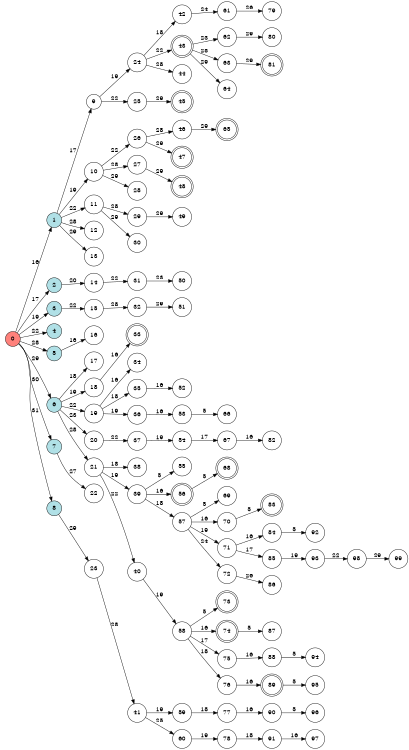 digraph APTA {
__start0 [label="" shape="none"];

rankdir=LR;
size="8,5";

s0 [style="filled", color="black", fillcolor="#ff817b" shape="circle", label="0"];
s1 [style="filled", color="black", fillcolor="powderblue" shape="circle", label="1"];
s2 [style="filled", color="black", fillcolor="powderblue" shape="circle", label="2"];
s3 [style="filled", color="black", fillcolor="powderblue" shape="circle", label="3"];
s4 [style="filled", color="black", fillcolor="powderblue" shape="circle", label="4"];
s5 [style="filled", color="black", fillcolor="powderblue" shape="circle", label="5"];
s6 [style="filled", color="black", fillcolor="powderblue" shape="circle", label="6"];
s7 [style="filled", color="black", fillcolor="powderblue" shape="circle", label="7"];
s8 [style="filled", color="black", fillcolor="powderblue" shape="circle", label="8"];
s9 [style="filled", color="black", fillcolor="white" shape="circle", label="9"];
s10 [style="filled", color="black", fillcolor="white" shape="circle", label="10"];
s11 [style="filled", color="black", fillcolor="white" shape="circle", label="11"];
s12 [style="filled", color="black", fillcolor="white" shape="circle", label="12"];
s13 [style="filled", color="black", fillcolor="white" shape="circle", label="13"];
s14 [style="filled", color="black", fillcolor="white" shape="circle", label="14"];
s15 [style="filled", color="black", fillcolor="white" shape="circle", label="15"];
s16 [style="filled", color="black", fillcolor="white" shape="circle", label="16"];
s17 [style="filled", color="black", fillcolor="white" shape="circle", label="17"];
s18 [style="filled", color="black", fillcolor="white" shape="circle", label="18"];
s19 [style="filled", color="black", fillcolor="white" shape="circle", label="19"];
s20 [style="filled", color="black", fillcolor="white" shape="circle", label="20"];
s21 [style="filled", color="black", fillcolor="white" shape="circle", label="21"];
s22 [style="filled", color="black", fillcolor="white" shape="circle", label="22"];
s23 [style="filled", color="black", fillcolor="white" shape="circle", label="23"];
s24 [style="filled", color="black", fillcolor="white" shape="circle", label="24"];
s25 [style="filled", color="black", fillcolor="white" shape="circle", label="25"];
s26 [style="filled", color="black", fillcolor="white" shape="circle", label="26"];
s27 [style="filled", color="black", fillcolor="white" shape="circle", label="27"];
s28 [style="filled", color="black", fillcolor="white" shape="circle", label="28"];
s29 [style="filled", color="black", fillcolor="white" shape="circle", label="29"];
s30 [style="filled", color="black", fillcolor="white" shape="circle", label="30"];
s31 [style="filled", color="black", fillcolor="white" shape="circle", label="31"];
s32 [style="filled", color="black", fillcolor="white" shape="circle", label="32"];
s33 [style="rounded,filled", color="black", fillcolor="white" shape="doublecircle", label="33"];
s34 [style="filled", color="black", fillcolor="white" shape="circle", label="34"];
s35 [style="filled", color="black", fillcolor="white" shape="circle", label="35"];
s36 [style="filled", color="black", fillcolor="white" shape="circle", label="36"];
s37 [style="filled", color="black", fillcolor="white" shape="circle", label="37"];
s38 [style="filled", color="black", fillcolor="white" shape="circle", label="38"];
s39 [style="filled", color="black", fillcolor="white" shape="circle", label="39"];
s40 [style="filled", color="black", fillcolor="white" shape="circle", label="40"];
s41 [style="filled", color="black", fillcolor="white" shape="circle", label="41"];
s42 [style="filled", color="black", fillcolor="white" shape="circle", label="42"];
s43 [style="rounded,filled", color="black", fillcolor="white" shape="doublecircle", label="43"];
s44 [style="filled", color="black", fillcolor="white" shape="circle", label="44"];
s45 [style="rounded,filled", color="black", fillcolor="white" shape="doublecircle", label="45"];
s46 [style="filled", color="black", fillcolor="white" shape="circle", label="46"];
s47 [style="rounded,filled", color="black", fillcolor="white" shape="doublecircle", label="47"];
s48 [style="rounded,filled", color="black", fillcolor="white" shape="doublecircle", label="48"];
s49 [style="filled", color="black", fillcolor="white" shape="circle", label="49"];
s50 [style="filled", color="black", fillcolor="white" shape="circle", label="50"];
s51 [style="filled", color="black", fillcolor="white" shape="circle", label="51"];
s52 [style="filled", color="black", fillcolor="white" shape="circle", label="52"];
s53 [style="filled", color="black", fillcolor="white" shape="circle", label="53"];
s54 [style="filled", color="black", fillcolor="white" shape="circle", label="54"];
s55 [style="filled", color="black", fillcolor="white" shape="circle", label="55"];
s56 [style="rounded,filled", color="black", fillcolor="white" shape="doublecircle", label="56"];
s57 [style="filled", color="black", fillcolor="white" shape="circle", label="57"];
s58 [style="filled", color="black", fillcolor="white" shape="circle", label="58"];
s59 [style="filled", color="black", fillcolor="white" shape="circle", label="59"];
s60 [style="filled", color="black", fillcolor="white" shape="circle", label="60"];
s61 [style="filled", color="black", fillcolor="white" shape="circle", label="61"];
s62 [style="filled", color="black", fillcolor="white" shape="circle", label="62"];
s63 [style="filled", color="black", fillcolor="white" shape="circle", label="63"];
s64 [style="filled", color="black", fillcolor="white" shape="circle", label="64"];
s65 [style="rounded,filled", color="black", fillcolor="white" shape="doublecircle", label="65"];
s66 [style="filled", color="black", fillcolor="white" shape="circle", label="66"];
s67 [style="filled", color="black", fillcolor="white" shape="circle", label="67"];
s68 [style="rounded,filled", color="black", fillcolor="white" shape="doublecircle", label="68"];
s69 [style="filled", color="black", fillcolor="white" shape="circle", label="69"];
s70 [style="filled", color="black", fillcolor="white" shape="circle", label="70"];
s71 [style="filled", color="black", fillcolor="white" shape="circle", label="71"];
s72 [style="filled", color="black", fillcolor="white" shape="circle", label="72"];
s73 [style="rounded,filled", color="black", fillcolor="white" shape="doublecircle", label="73"];
s74 [style="rounded,filled", color="black", fillcolor="white" shape="doublecircle", label="74"];
s75 [style="filled", color="black", fillcolor="white" shape="circle", label="75"];
s76 [style="filled", color="black", fillcolor="white" shape="circle", label="76"];
s77 [style="filled", color="black", fillcolor="white" shape="circle", label="77"];
s78 [style="filled", color="black", fillcolor="white" shape="circle", label="78"];
s79 [style="filled", color="black", fillcolor="white" shape="circle", label="79"];
s80 [style="filled", color="black", fillcolor="white" shape="circle", label="80"];
s81 [style="rounded,filled", color="black", fillcolor="white" shape="doublecircle", label="81"];
s82 [style="filled", color="black", fillcolor="white" shape="circle", label="82"];
s83 [style="rounded,filled", color="black", fillcolor="white" shape="doublecircle", label="83"];
s84 [style="filled", color="black", fillcolor="white" shape="circle", label="84"];
s85 [style="filled", color="black", fillcolor="white" shape="circle", label="85"];
s86 [style="filled", color="black", fillcolor="white" shape="circle", label="86"];
s87 [style="filled", color="black", fillcolor="white" shape="circle", label="87"];
s88 [style="filled", color="black", fillcolor="white" shape="circle", label="88"];
s89 [style="rounded,filled", color="black", fillcolor="white" shape="doublecircle", label="89"];
s90 [style="filled", color="black", fillcolor="white" shape="circle", label="90"];
s91 [style="filled", color="black", fillcolor="white" shape="circle", label="91"];
s92 [style="filled", color="black", fillcolor="white" shape="circle", label="92"];
s93 [style="filled", color="black", fillcolor="white" shape="circle", label="93"];
s94 [style="filled", color="black", fillcolor="white" shape="circle", label="94"];
s95 [style="filled", color="black", fillcolor="white" shape="circle", label="95"];
s96 [style="filled", color="black", fillcolor="white" shape="circle", label="96"];
s97 [style="filled", color="black", fillcolor="white" shape="circle", label="97"];
s98 [style="filled", color="black", fillcolor="white" shape="circle", label="98"];
s99 [style="filled", color="black", fillcolor="white" shape="circle", label="99"];
s0 -> s1 [label="16"];
s0 -> s2 [label="17"];
s0 -> s3 [label="19"];
s0 -> s4 [label="22"];
s0 -> s5 [label="28"];
s0 -> s6 [label="29"];
s0 -> s7 [label="30"];
s0 -> s8 [label="31"];
s1 -> s9 [label="17"];
s1 -> s10 [label="19"];
s1 -> s11 [label="22"];
s1 -> s12 [label="28"];
s1 -> s13 [label="29"];
s2 -> s14 [label="20"];
s3 -> s15 [label="22"];
s5 -> s16 [label="16"];
s6 -> s17 [label="18"];
s6 -> s18 [label="19"];
s6 -> s19 [label="22"];
s6 -> s20 [label="23"];
s6 -> s21 [label="28"];
s7 -> s22 [label="27"];
s8 -> s23 [label="29"];
s9 -> s24 [label="19"];
s9 -> s25 [label="22"];
s10 -> s26 [label="22"];
s10 -> s27 [label="28"];
s10 -> s28 [label="29"];
s11 -> s29 [label="28"];
s11 -> s30 [label="29"];
s14 -> s31 [label="22"];
s15 -> s32 [label="28"];
s18 -> s33 [label="16"];
s19 -> s34 [label="16"];
s19 -> s35 [label="18"];
s19 -> s36 [label="19"];
s20 -> s37 [label="22"];
s21 -> s38 [label="18"];
s21 -> s39 [label="19"];
s21 -> s40 [label="22"];
s23 -> s41 [label="28"];
s24 -> s42 [label="18"];
s24 -> s43 [label="22"];
s24 -> s44 [label="28"];
s25 -> s45 [label="29"];
s26 -> s46 [label="28"];
s26 -> s47 [label="29"];
s27 -> s48 [label="29"];
s29 -> s49 [label="29"];
s31 -> s50 [label="23"];
s32 -> s51 [label="29"];
s35 -> s52 [label="16"];
s36 -> s53 [label="16"];
s37 -> s54 [label="19"];
s39 -> s55 [label="5"];
s39 -> s56 [label="16"];
s39 -> s57 [label="18"];
s40 -> s58 [label="19"];
s41 -> s59 [label="19"];
s41 -> s60 [label="25"];
s42 -> s61 [label="24"];
s43 -> s62 [label="23"];
s43 -> s63 [label="28"];
s43 -> s64 [label="29"];
s46 -> s65 [label="29"];
s53 -> s66 [label="5"];
s54 -> s67 [label="17"];
s56 -> s68 [label="5"];
s57 -> s69 [label="5"];
s57 -> s70 [label="16"];
s57 -> s71 [label="19"];
s57 -> s72 [label="24"];
s58 -> s73 [label="5"];
s58 -> s74 [label="16"];
s58 -> s75 [label="17"];
s58 -> s76 [label="18"];
s59 -> s77 [label="18"];
s60 -> s78 [label="19"];
s61 -> s79 [label="26"];
s62 -> s80 [label="29"];
s63 -> s81 [label="29"];
s67 -> s82 [label="16"];
s70 -> s83 [label="5"];
s71 -> s84 [label="16"];
s71 -> s85 [label="17"];
s72 -> s86 [label="26"];
s74 -> s87 [label="5"];
s75 -> s88 [label="16"];
s76 -> s89 [label="16"];
s77 -> s90 [label="16"];
s78 -> s91 [label="18"];
s84 -> s92 [label="5"];
s85 -> s93 [label="19"];
s88 -> s94 [label="5"];
s89 -> s95 [label="5"];
s90 -> s96 [label="5"];
s91 -> s97 [label="16"];
s93 -> s98 [label="22"];
s98 -> s99 [label="29"];

}